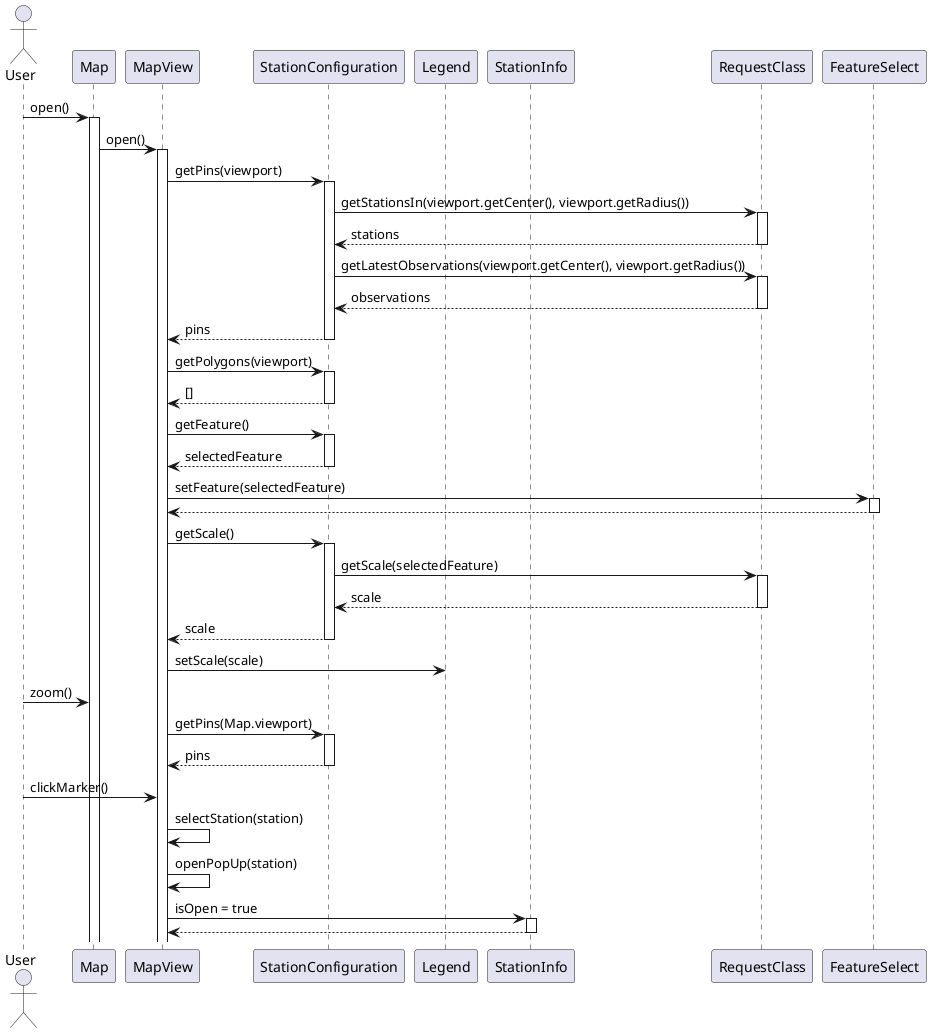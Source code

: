 @startuml MapPageTest

actor User
participant Map
participant MapView
participant StationConfiguration
participant Legend 
participant StationInfo
participant RequestClass

User -> Map ++: open()
Map -> MapView ++: open()
MapView -> StationConfiguration ++ : getPins(viewport)
StationConfiguration -> RequestClass ++ : getStationsIn(viewport.getCenter(), viewport.getRadius())
return stations
StationConfiguration -> RequestClass ++ : getLatestObservations(viewport.getCenter(), viewport.getRadius())
return observations
StationConfiguration --> MapView --: pins

MapView -> StationConfiguration ++ : getPolygons(viewport)
StationConfiguration --> MapView -- : []

MapView -> StationConfiguration ++ : getFeature()
StationConfiguration --> MapView -- : selectedFeature
MapView -> FeatureSelect ++ : setFeature(selectedFeature)
return

MapView -> StationConfiguration ++ : getScale()
StationConfiguration -> RequestClass ++: getScale(selectedFeature)
return scale
StationConfiguration --> MapView -- : scale
MapView -> Legend : setScale(scale)

' Zooming out
User -> Map : zoom()
MapView -> StationConfiguration ++: getPins(Map.viewport)
return pins
' Click on station

User -> MapView : clickMarker()
MapView -> MapView : selectStation(station)
MapView -> MapView : openPopUp(station)
MapView -> StationInfo ++: isOpen = true
return

@enduml